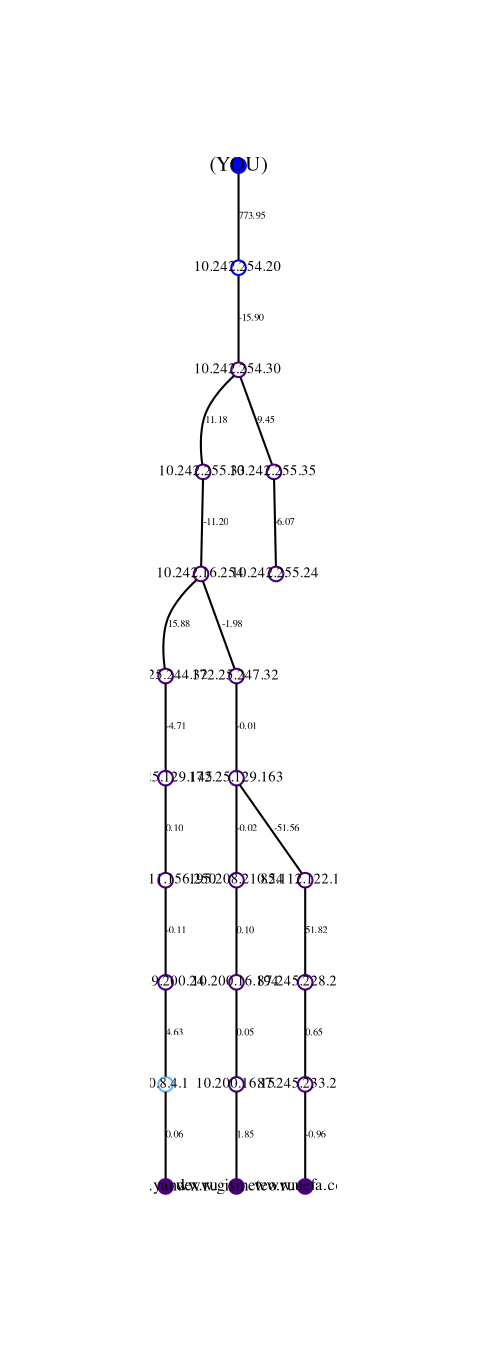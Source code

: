 graph G {
    margin =1 ;
    node [fontname=times,fontsize=7,shape=circle,width=0.1,height=0.1,fixedsize=true,color=blue];
    edge [fontname=times,fontsize=5,color=black];
hop1 [fontsize=10,style=filled,label="(YOU)"];hop2 [ label="10.242.254.20"];hop1 -- hop2 [label="773.95",len=3.60752467596514];
hop3 [ label="10.242.254.30",color=indigo];hop2 -- hop3 [label="-15.90",len=0.439022762846539];
hop4 [ label="10.242.255.33",color=indigo];hop3 -- hop4 [label="11.18",len=1.9371133926092];
hop5 [ label="10.242.16.254",color=indigo,shaper=rectangle];hop4 -- hop5 [label="-11.20",len=0.439022762846539];
hop6 [ label="172.25.244.32",color=indigo];hop5 -- hop6 [label="15.88",len=2.07538752446579];
hop7 [ label="172.25.129.145",color=indigo];hop6 -- hop7 [label="-4.71",len=0.439022762846539];
hop8 [ label="185.211.156.250",color=indigo];hop7 -- hop8 [label="0.10",len=0.439022762846539];
hop9 [ label="62.89.200.24",color=indigo];hop8 -- hop9 [label="-0.11",len=0.439022762846539];
hop10 [ label="10.8.4.1",color=steelblue1];hop9 -- hop10 [label="4.63",len=1.58954876781977];
hop11 [fontsize=8,style=filled,label="www.yandex.ru",color=indigo];hop10 -- hop11 [label="0.06",len=0.439022762846539];
hop12 [ label="10.242.255.35",color=indigo];hop3 -- hop12 [label="9.45",len=1.87100413409893];
hop13 [ label="10.242.255.24",color=indigo,shaper=rectangle];hop12 -- hop13 [label="-6.07",len=0.439022762846539];
hop14 [ label="172.25.247.32",color=indigo];hop5 -- hop14 [label="-1.98",len=0.439022762846539];
hop15 [ label="172.25.129.163",color=indigo];hop14 -- hop15 [label="-0.01",len=0.439022762846539];
hop16 [ label="195.208.210.24",color=indigo];hop15 -- hop16 [label="-0.02",len=0.439022762846539];
hop17 [ label="10.200.16.194",color=indigo];hop16 -- hop17 [label="0.10",len=0.439022762846539];
hop18 [ label="10.200.16.15",color=indigo];hop17 -- hop18 [label="0.05",len=0.439022762846539];
hop19 [fontsize=8,style=filled,label="www.gismeteo.ru",color=indigo];hop18 -- hop19 [label="1.85",len=1.22864490442693];
hop20 [ label="85.112.122.11",color=indigo];hop15 -- hop20 [label="-51.56",len=0.439022762846539];
hop21 [ label="87.245.228.206",color=indigo];hop20 -- hop21 [label="51.82",len=2.54171336823781];
hop22 [ label="87.245.233.221",color=indigo];hop21 -- hop22 [label="0.65",len=0.813861778317491];
hop23 [fontsize=8,style=filled,label="www.uefa.com",color=indigo];hop22 -- hop23 [label="-0.96",len=0.439022762846539];

}
